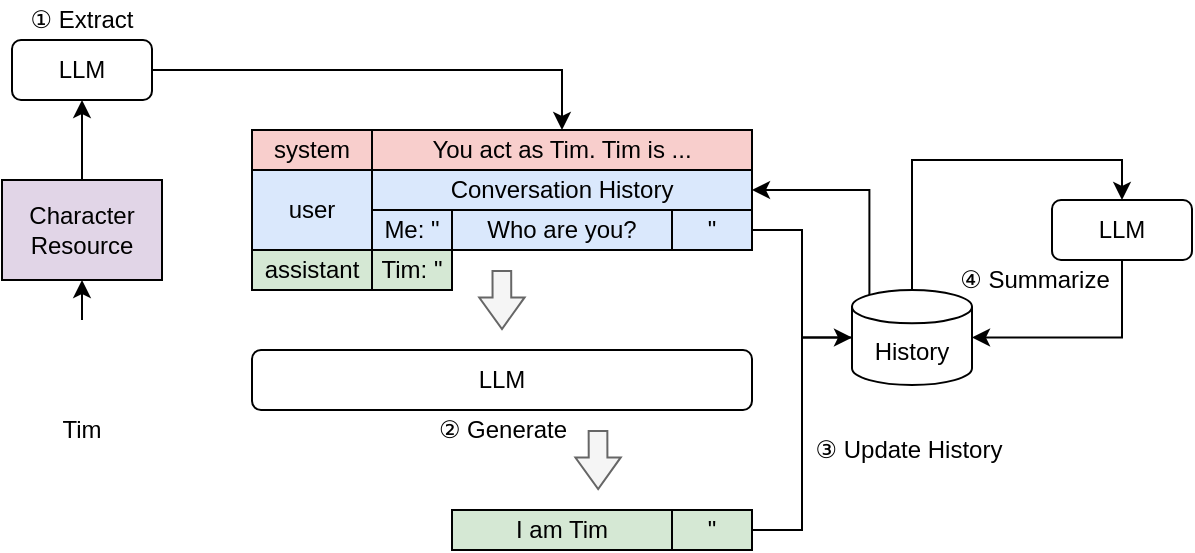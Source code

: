 <mxfile version="26.0.6">
  <diagram name="第 1 页" id="YfkllDyIchhaUFOJ3GAq">
    <mxGraphModel dx="961" dy="500" grid="1" gridSize="10" guides="1" tooltips="1" connect="1" arrows="1" fold="1" page="1" pageScale="1" pageWidth="1000" pageHeight="1000" math="0" shadow="0">
      <root>
        <mxCell id="0" />
        <mxCell id="1" parent="0" />
        <mxCell id="X3k-YEEQoBUGzWlJJu0_-6" value="&lt;div&gt;You act as Tim. Tim is ...&lt;/div&gt;" style="rounded=0;whiteSpace=wrap;html=1;fillColor=#f8cecc;strokeColor=#000000;" parent="1" vertex="1">
          <mxGeometry x="290" y="90" width="190" height="20" as="geometry" />
        </mxCell>
        <mxCell id="X3k-YEEQoBUGzWlJJu0_-7" value="Me: &quot;" style="rounded=0;whiteSpace=wrap;html=1;fillColor=#dae8fc;strokeColor=#000000;" parent="1" vertex="1">
          <mxGeometry x="290" y="130" width="40" height="20" as="geometry" />
        </mxCell>
        <mxCell id="X3k-YEEQoBUGzWlJJu0_-45" style="edgeStyle=orthogonalEdgeStyle;rounded=0;orthogonalLoop=1;jettySize=auto;html=1;exitX=0.5;exitY=0;exitDx=0;exitDy=0;entryX=0.5;entryY=1;entryDx=0;entryDy=0;" parent="1" source="X3k-YEEQoBUGzWlJJu0_-21" target="X3k-YEEQoBUGzWlJJu0_-24" edge="1">
          <mxGeometry relative="1" as="geometry" />
        </mxCell>
        <mxCell id="X3k-YEEQoBUGzWlJJu0_-21" value="" style="shape=image;verticalLabelPosition=bottom;labelBackgroundColor=default;verticalAlign=top;aspect=fixed;imageAspect=0;image=https://static.vecteezy.com/system/resources/previews/019/896/008/original/male-user-avatar-icon-in-flat-design-style-person-signs-illustration-png.png;" parent="1" vertex="1">
          <mxGeometry x="122.5" y="185" width="45" height="45" as="geometry" />
        </mxCell>
        <mxCell id="X3k-YEEQoBUGzWlJJu0_-47" style="edgeStyle=orthogonalEdgeStyle;rounded=0;orthogonalLoop=1;jettySize=auto;html=1;exitX=1;exitY=0.5;exitDx=0;exitDy=0;entryX=0.5;entryY=0;entryDx=0;entryDy=0;" parent="1" source="X3k-YEEQoBUGzWlJJu0_-23" target="X3k-YEEQoBUGzWlJJu0_-6" edge="1">
          <mxGeometry relative="1" as="geometry" />
        </mxCell>
        <mxCell id="X3k-YEEQoBUGzWlJJu0_-23" value="LLM" style="rounded=1;whiteSpace=wrap;html=1;" parent="1" vertex="1">
          <mxGeometry x="110" y="45" width="70" height="30" as="geometry" />
        </mxCell>
        <mxCell id="X3k-YEEQoBUGzWlJJu0_-46" style="edgeStyle=orthogonalEdgeStyle;rounded=0;orthogonalLoop=1;jettySize=auto;html=1;exitX=0.5;exitY=0;exitDx=0;exitDy=0;entryX=0.5;entryY=1;entryDx=0;entryDy=0;" parent="1" source="X3k-YEEQoBUGzWlJJu0_-24" target="X3k-YEEQoBUGzWlJJu0_-23" edge="1">
          <mxGeometry relative="1" as="geometry" />
        </mxCell>
        <mxCell id="X3k-YEEQoBUGzWlJJu0_-24" value="Character&lt;div&gt;Resource&lt;/div&gt;" style="rounded=0;whiteSpace=wrap;html=1;fillColor=#e1d5e7;strokeColor=#000000;" parent="1" vertex="1">
          <mxGeometry x="105" y="115" width="80" height="50" as="geometry" />
        </mxCell>
        <mxCell id="X3k-YEEQoBUGzWlJJu0_-28" value="① Extract" style="text;html=1;align=center;verticalAlign=middle;whiteSpace=wrap;rounded=0;" parent="1" vertex="1">
          <mxGeometry x="115" y="25" width="60" height="20" as="geometry" />
        </mxCell>
        <mxCell id="XL5rMto-dKgWd-aPBrux-1" value="user" style="rounded=0;whiteSpace=wrap;html=1;fillColor=#dae8fc;strokeColor=#000000;" vertex="1" parent="1">
          <mxGeometry x="230" y="110" width="60" height="40" as="geometry" />
        </mxCell>
        <mxCell id="XL5rMto-dKgWd-aPBrux-2" value="Tim" style="text;html=1;align=center;verticalAlign=middle;whiteSpace=wrap;rounded=0;" vertex="1" parent="1">
          <mxGeometry x="115" y="230" width="60" height="20" as="geometry" />
        </mxCell>
        <mxCell id="XL5rMto-dKgWd-aPBrux-4" value="&lt;div&gt;system&lt;/div&gt;" style="rounded=0;whiteSpace=wrap;html=1;fillColor=#f8cecc;strokeColor=#000000;" vertex="1" parent="1">
          <mxGeometry x="230" y="90" width="60" height="20" as="geometry" />
        </mxCell>
        <mxCell id="XL5rMto-dKgWd-aPBrux-6" value="Who are you?" style="rounded=0;whiteSpace=wrap;html=1;fillColor=#dae8fc;strokeColor=#000000;" vertex="1" parent="1">
          <mxGeometry x="330" y="130" width="110" height="20" as="geometry" />
        </mxCell>
        <mxCell id="XL5rMto-dKgWd-aPBrux-7" value="&quot;" style="rounded=0;whiteSpace=wrap;html=1;fillColor=#dae8fc;strokeColor=#000000;" vertex="1" parent="1">
          <mxGeometry x="440" y="130" width="40" height="20" as="geometry" />
        </mxCell>
        <mxCell id="XL5rMto-dKgWd-aPBrux-8" value="Conversation History" style="rounded=0;whiteSpace=wrap;html=1;fillColor=#dae8fc;strokeColor=#000000;" vertex="1" parent="1">
          <mxGeometry x="290" y="110" width="190" height="20" as="geometry" />
        </mxCell>
        <mxCell id="XL5rMto-dKgWd-aPBrux-11" value="assistant" style="rounded=0;whiteSpace=wrap;html=1;fillColor=#d5e8d4;strokeColor=#000000;" vertex="1" parent="1">
          <mxGeometry x="230" y="150" width="60" height="20" as="geometry" />
        </mxCell>
        <mxCell id="XL5rMto-dKgWd-aPBrux-12" value="Tim: &quot;" style="rounded=0;whiteSpace=wrap;html=1;fillColor=#d5e8d4;strokeColor=#000000;" vertex="1" parent="1">
          <mxGeometry x="290" y="150" width="40" height="20" as="geometry" />
        </mxCell>
        <mxCell id="XL5rMto-dKgWd-aPBrux-13" value="I am Tim" style="rounded=0;whiteSpace=wrap;html=1;fillColor=#d5e8d4;strokeColor=#000000;" vertex="1" parent="1">
          <mxGeometry x="330" y="280" width="110" height="20" as="geometry" />
        </mxCell>
        <mxCell id="XL5rMto-dKgWd-aPBrux-14" value="&quot;" style="rounded=0;whiteSpace=wrap;html=1;fillColor=#d5e8d4;strokeColor=#000000;" vertex="1" parent="1">
          <mxGeometry x="440" y="280" width="40" height="20" as="geometry" />
        </mxCell>
        <mxCell id="XL5rMto-dKgWd-aPBrux-15" value="LLM" style="rounded=1;whiteSpace=wrap;html=1;" vertex="1" parent="1">
          <mxGeometry x="230" y="200" width="250" height="30" as="geometry" />
        </mxCell>
        <mxCell id="XL5rMto-dKgWd-aPBrux-17" value="" style="shape=flexArrow;endArrow=classic;html=1;rounded=0;fillColor=#f5f5f5;strokeColor=#666666;width=9.344;endSize=4.916;endWidth=12.334;" edge="1" parent="1">
          <mxGeometry width="50" height="50" relative="1" as="geometry">
            <mxPoint x="354.92" y="160" as="sourcePoint" />
            <mxPoint x="355" y="190" as="targetPoint" />
          </mxGeometry>
        </mxCell>
        <mxCell id="XL5rMto-dKgWd-aPBrux-18" value="" style="shape=flexArrow;endArrow=classic;html=1;rounded=0;fillColor=#f5f5f5;strokeColor=#666666;width=9.344;endSize=4.916;endWidth=12.334;" edge="1" parent="1">
          <mxGeometry width="50" height="50" relative="1" as="geometry">
            <mxPoint x="403" y="240" as="sourcePoint" />
            <mxPoint x="403.08" y="270" as="targetPoint" />
          </mxGeometry>
        </mxCell>
        <mxCell id="XL5rMto-dKgWd-aPBrux-19" value="② Generate" style="text;html=1;align=center;verticalAlign=middle;whiteSpace=wrap;rounded=0;" vertex="1" parent="1">
          <mxGeometry x="317.5" y="230" width="75" height="20" as="geometry" />
        </mxCell>
        <mxCell id="XL5rMto-dKgWd-aPBrux-25" style="edgeStyle=orthogonalEdgeStyle;rounded=0;orthogonalLoop=1;jettySize=auto;html=1;exitX=0.145;exitY=1;exitDx=0;exitDy=-2.418;exitPerimeter=0;entryX=1;entryY=0.5;entryDx=0;entryDy=0;" edge="1" parent="1" source="XL5rMto-dKgWd-aPBrux-24" target="XL5rMto-dKgWd-aPBrux-8">
          <mxGeometry relative="1" as="geometry">
            <Array as="points">
              <mxPoint x="539" y="120" />
            </Array>
          </mxGeometry>
        </mxCell>
        <mxCell id="XL5rMto-dKgWd-aPBrux-29" style="edgeStyle=orthogonalEdgeStyle;rounded=0;orthogonalLoop=1;jettySize=auto;html=1;exitX=0.5;exitY=0;exitDx=0;exitDy=0;exitPerimeter=0;entryX=0.5;entryY=0;entryDx=0;entryDy=0;" edge="1" parent="1" source="XL5rMto-dKgWd-aPBrux-24" target="XL5rMto-dKgWd-aPBrux-28">
          <mxGeometry relative="1" as="geometry" />
        </mxCell>
        <mxCell id="XL5rMto-dKgWd-aPBrux-24" value="History" style="shape=cylinder3;whiteSpace=wrap;html=1;boundedLbl=1;backgroundOutline=1;size=8.337;" vertex="1" parent="1">
          <mxGeometry x="530" y="170" width="60" height="47.5" as="geometry" />
        </mxCell>
        <mxCell id="XL5rMto-dKgWd-aPBrux-28" value="LLM" style="rounded=1;whiteSpace=wrap;html=1;" vertex="1" parent="1">
          <mxGeometry x="630" y="125" width="70" height="30" as="geometry" />
        </mxCell>
        <mxCell id="XL5rMto-dKgWd-aPBrux-31" value="④ Summarize" style="text;html=1;align=center;verticalAlign=middle;whiteSpace=wrap;rounded=0;" vertex="1" parent="1">
          <mxGeometry x="580" y="155" width="83" height="20" as="geometry" />
        </mxCell>
        <mxCell id="XL5rMto-dKgWd-aPBrux-36" style="edgeStyle=orthogonalEdgeStyle;rounded=0;orthogonalLoop=1;jettySize=auto;html=1;exitX=0.5;exitY=1;exitDx=0;exitDy=0;entryX=1;entryY=0.5;entryDx=0;entryDy=0;entryPerimeter=0;" edge="1" parent="1" source="XL5rMto-dKgWd-aPBrux-28" target="XL5rMto-dKgWd-aPBrux-24">
          <mxGeometry relative="1" as="geometry" />
        </mxCell>
        <mxCell id="XL5rMto-dKgWd-aPBrux-37" style="edgeStyle=orthogonalEdgeStyle;rounded=0;orthogonalLoop=1;jettySize=auto;html=1;exitX=1;exitY=0.5;exitDx=0;exitDy=0;entryX=0;entryY=0.5;entryDx=0;entryDy=0;entryPerimeter=0;" edge="1" parent="1" source="XL5rMto-dKgWd-aPBrux-7" target="XL5rMto-dKgWd-aPBrux-24">
          <mxGeometry relative="1" as="geometry" />
        </mxCell>
        <mxCell id="XL5rMto-dKgWd-aPBrux-38" style="edgeStyle=orthogonalEdgeStyle;rounded=0;orthogonalLoop=1;jettySize=auto;html=1;exitX=1;exitY=0.5;exitDx=0;exitDy=0;entryX=0;entryY=0.5;entryDx=0;entryDy=0;entryPerimeter=0;endArrow=none;endFill=0;" edge="1" parent="1" source="XL5rMto-dKgWd-aPBrux-14" target="XL5rMto-dKgWd-aPBrux-24">
          <mxGeometry relative="1" as="geometry" />
        </mxCell>
        <mxCell id="XL5rMto-dKgWd-aPBrux-39" value="③ Update History" style="text;html=1;align=center;verticalAlign=middle;whiteSpace=wrap;rounded=0;" vertex="1" parent="1">
          <mxGeometry x="507" y="240" width="103" height="20" as="geometry" />
        </mxCell>
      </root>
    </mxGraphModel>
  </diagram>
</mxfile>
